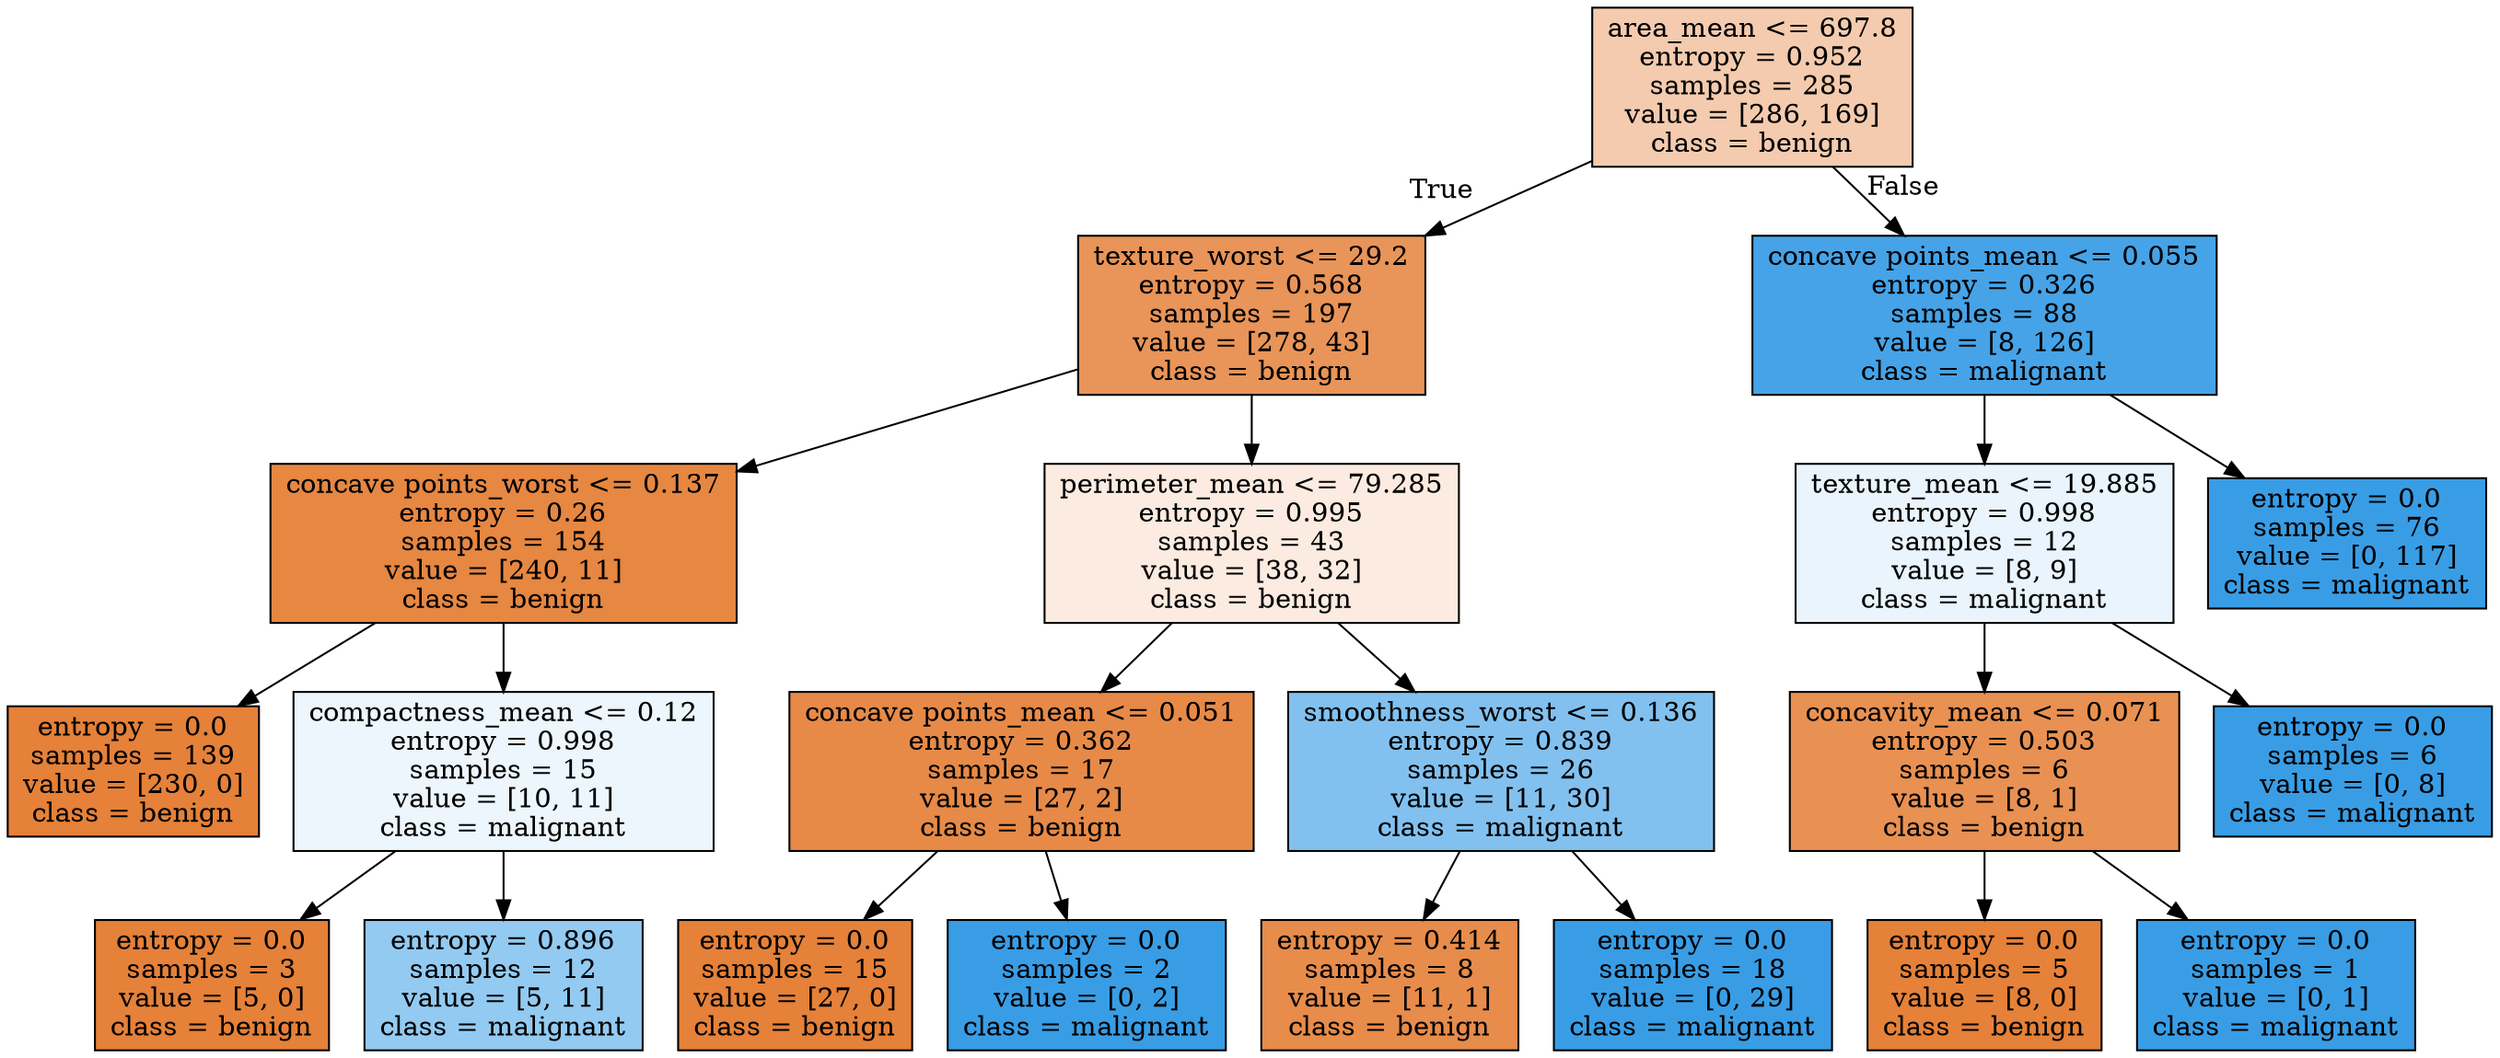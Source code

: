 digraph Tree {
node [shape=box, style="filled", color="black"] ;
0 [label="area_mean <= 697.8\nentropy = 0.952\nsamples = 285\nvalue = [286, 169]\nclass = benign", fillcolor="#f4cbae"] ;
1 [label="texture_worst <= 29.2\nentropy = 0.568\nsamples = 197\nvalue = [278, 43]\nclass = benign", fillcolor="#e99458"] ;
0 -> 1 [labeldistance=2.5, labelangle=45, headlabel="True"] ;
2 [label="concave points_worst <= 0.137\nentropy = 0.26\nsamples = 154\nvalue = [240, 11]\nclass = benign", fillcolor="#e68742"] ;
1 -> 2 ;
3 [label="entropy = 0.0\nsamples = 139\nvalue = [230, 0]\nclass = benign", fillcolor="#e58139"] ;
2 -> 3 ;
4 [label="compactness_mean <= 0.12\nentropy = 0.998\nsamples = 15\nvalue = [10, 11]\nclass = malignant", fillcolor="#edf6fd"] ;
2 -> 4 ;
5 [label="entropy = 0.0\nsamples = 3\nvalue = [5, 0]\nclass = benign", fillcolor="#e58139"] ;
4 -> 5 ;
6 [label="entropy = 0.896\nsamples = 12\nvalue = [5, 11]\nclass = malignant", fillcolor="#93caf1"] ;
4 -> 6 ;
7 [label="perimeter_mean <= 79.285\nentropy = 0.995\nsamples = 43\nvalue = [38, 32]\nclass = benign", fillcolor="#fbebe0"] ;
1 -> 7 ;
8 [label="concave points_mean <= 0.051\nentropy = 0.362\nsamples = 17\nvalue = [27, 2]\nclass = benign", fillcolor="#e78a48"] ;
7 -> 8 ;
9 [label="entropy = 0.0\nsamples = 15\nvalue = [27, 0]\nclass = benign", fillcolor="#e58139"] ;
8 -> 9 ;
10 [label="entropy = 0.0\nsamples = 2\nvalue = [0, 2]\nclass = malignant", fillcolor="#399de5"] ;
8 -> 10 ;
11 [label="smoothness_worst <= 0.136\nentropy = 0.839\nsamples = 26\nvalue = [11, 30]\nclass = malignant", fillcolor="#82c1ef"] ;
7 -> 11 ;
12 [label="entropy = 0.414\nsamples = 8\nvalue = [11, 1]\nclass = benign", fillcolor="#e78c4b"] ;
11 -> 12 ;
13 [label="entropy = 0.0\nsamples = 18\nvalue = [0, 29]\nclass = malignant", fillcolor="#399de5"] ;
11 -> 13 ;
14 [label="concave points_mean <= 0.055\nentropy = 0.326\nsamples = 88\nvalue = [8, 126]\nclass = malignant", fillcolor="#46a3e7"] ;
0 -> 14 [labeldistance=2.5, labelangle=-45, headlabel="False"] ;
15 [label="texture_mean <= 19.885\nentropy = 0.998\nsamples = 12\nvalue = [8, 9]\nclass = malignant", fillcolor="#e9f4fc"] ;
14 -> 15 ;
16 [label="concavity_mean <= 0.071\nentropy = 0.503\nsamples = 6\nvalue = [8, 1]\nclass = benign", fillcolor="#e89152"] ;
15 -> 16 ;
17 [label="entropy = 0.0\nsamples = 5\nvalue = [8, 0]\nclass = benign", fillcolor="#e58139"] ;
16 -> 17 ;
18 [label="entropy = 0.0\nsamples = 1\nvalue = [0, 1]\nclass = malignant", fillcolor="#399de5"] ;
16 -> 18 ;
19 [label="entropy = 0.0\nsamples = 6\nvalue = [0, 8]\nclass = malignant", fillcolor="#399de5"] ;
15 -> 19 ;
20 [label="entropy = 0.0\nsamples = 76\nvalue = [0, 117]\nclass = malignant", fillcolor="#399de5"] ;
14 -> 20 ;
}